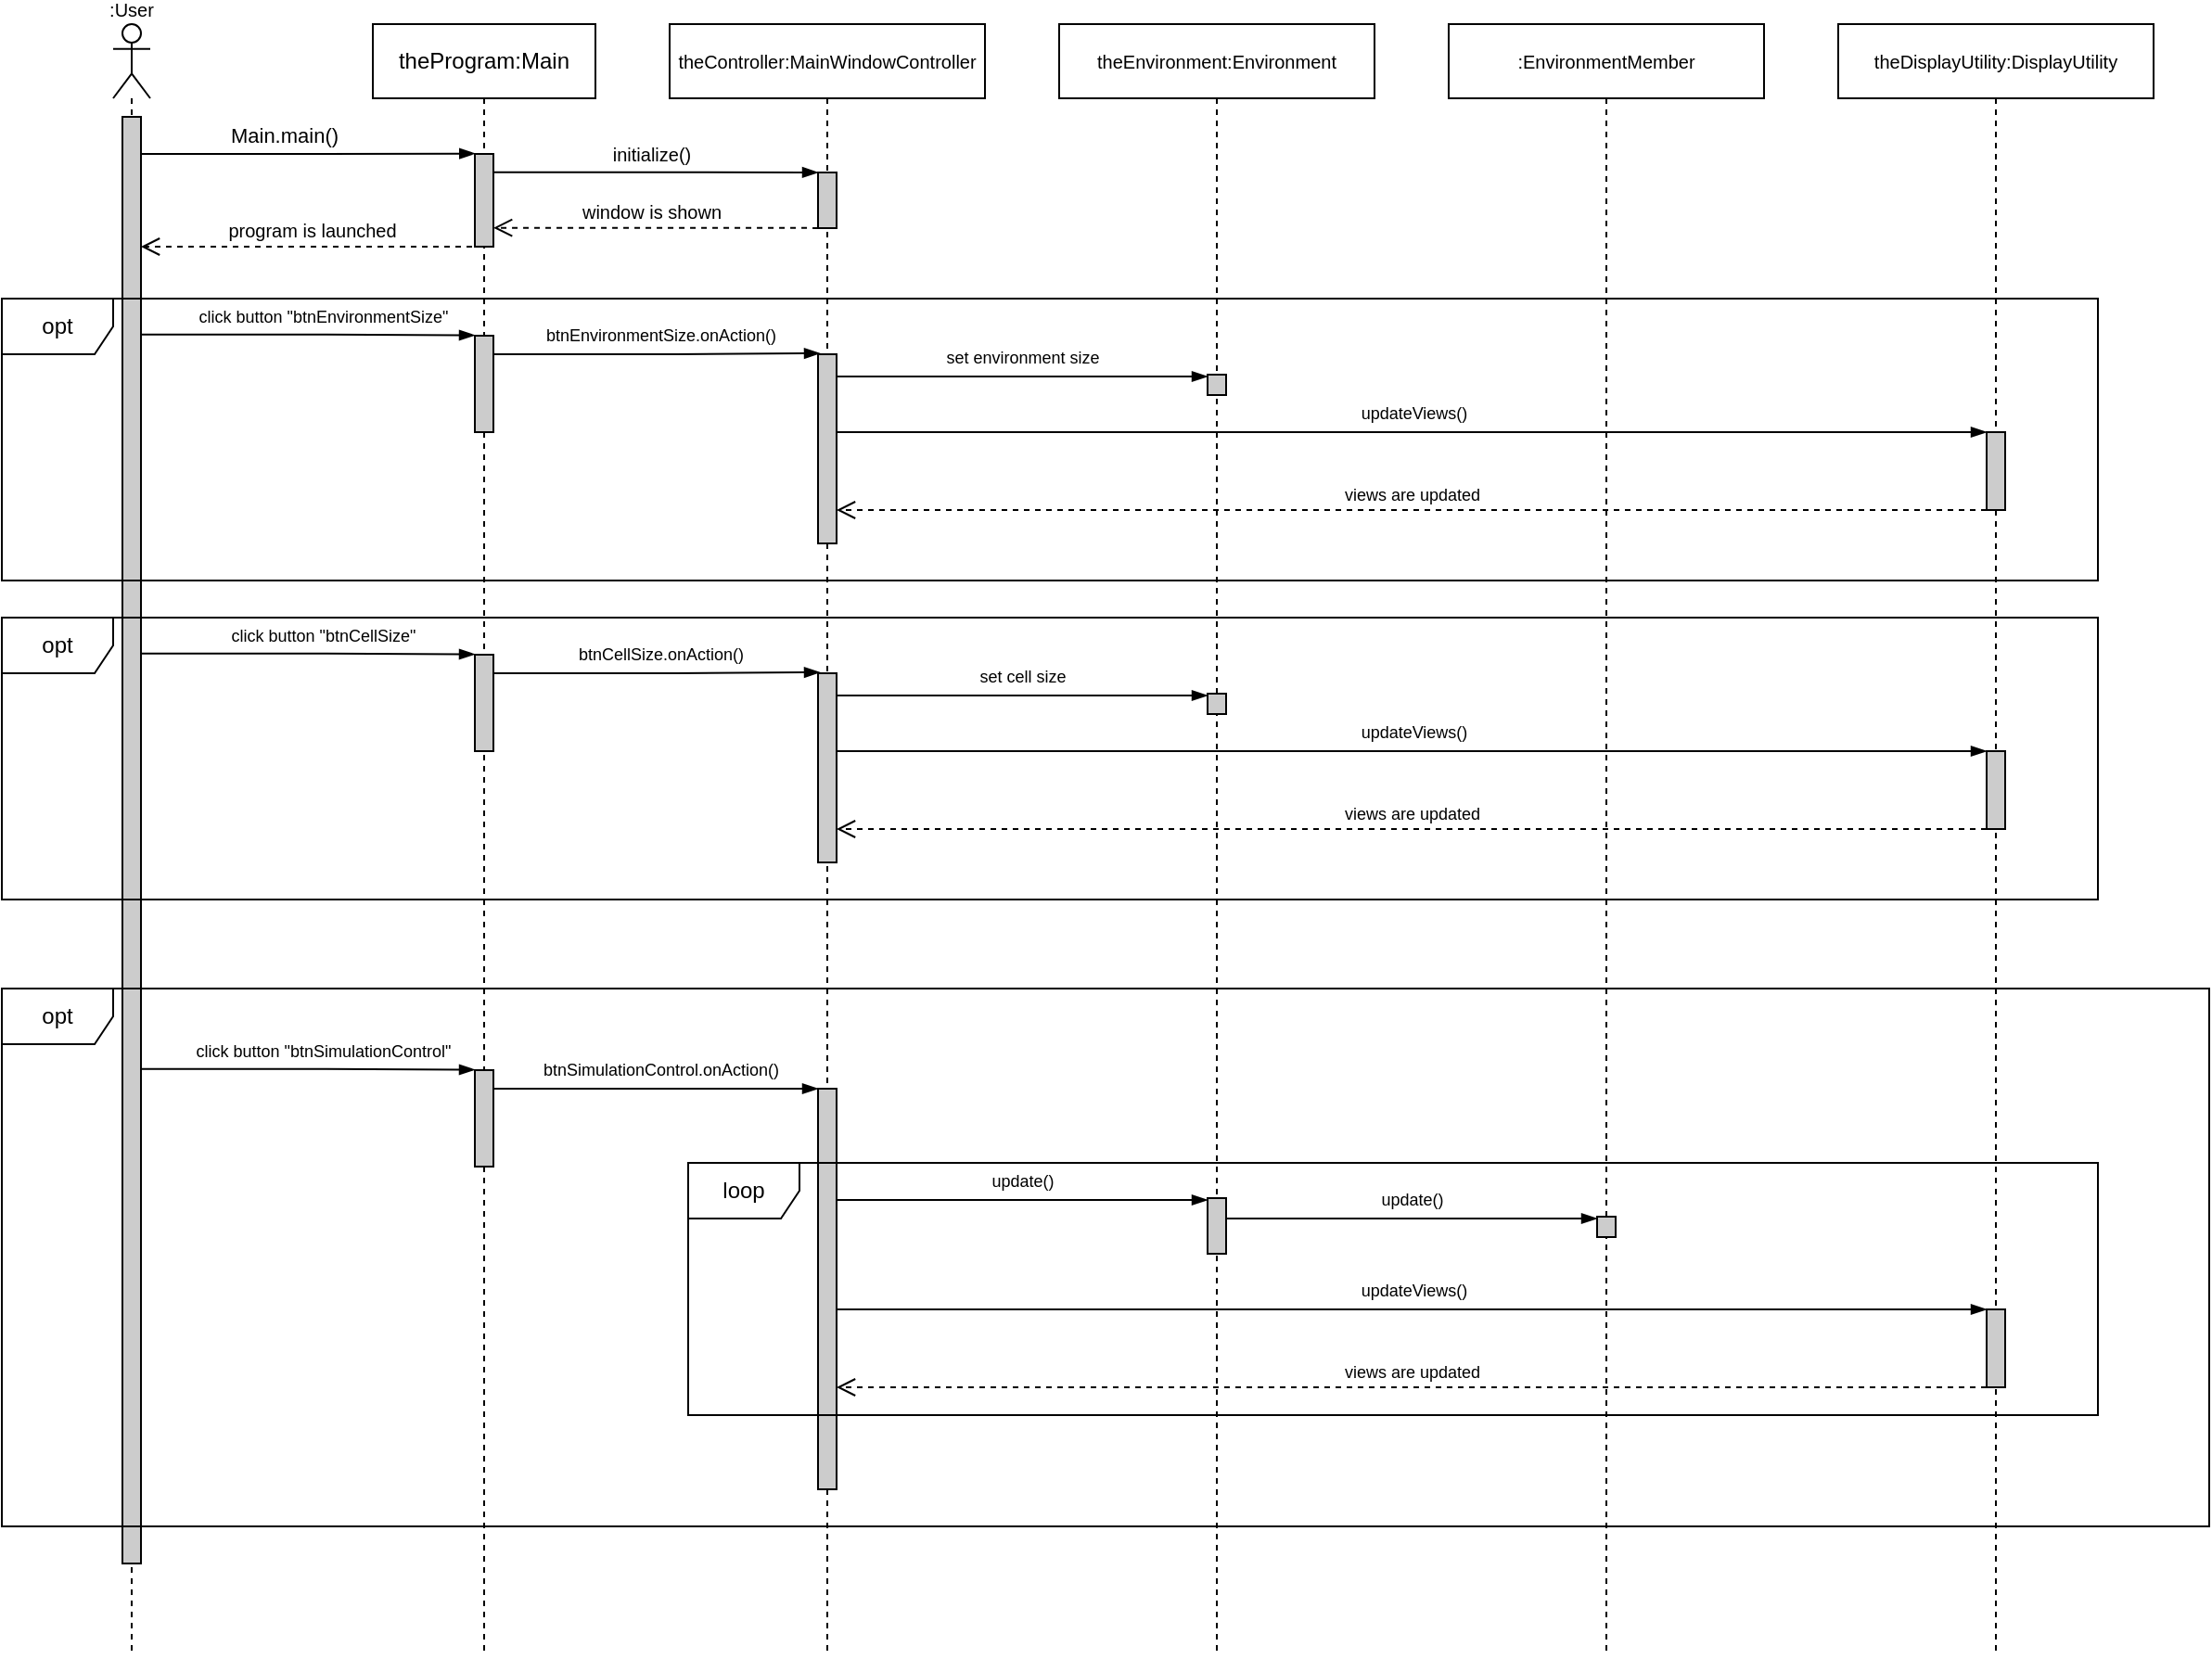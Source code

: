 <mxfile>
    <diagram id="l0--sVU_I2OrggM0Ua7Y" name="Page-1">
        <mxGraphModel dx="1718" dy="1131" grid="1" gridSize="10" guides="1" tooltips="1" connect="1" arrows="1" fold="1" page="1" pageScale="1" pageWidth="850" pageHeight="1100" math="0" shadow="0">
            <root>
                <mxCell id="0"/>
                <mxCell id="1" parent="0"/>
                <mxCell id="7" value="theProgram:Main" style="shape=umlLifeline;perimeter=lifelinePerimeter;whiteSpace=wrap;html=1;container=1;collapsible=0;recursiveResize=0;outlineConnect=0;fillColor=none;" parent="1" vertex="1">
                    <mxGeometry x="270" y="40" width="120" height="880" as="geometry"/>
                </mxCell>
                <mxCell id="6" value="" style="html=1;points=[];perimeter=orthogonalPerimeter;fillColor=#CCCCCC;" parent="7" vertex="1">
                    <mxGeometry x="55" y="70" width="10" height="50" as="geometry"/>
                </mxCell>
                <mxCell id="31" value="" style="html=1;points=[];perimeter=orthogonalPerimeter;fillColor=#CCCCCC;" vertex="1" parent="7">
                    <mxGeometry x="55" y="168" width="10" height="52" as="geometry"/>
                </mxCell>
                <mxCell id="13" value="&lt;font style=&quot;font-size: 10px&quot;&gt;theController:MainWindowController&lt;/font&gt;" style="shape=umlLifeline;perimeter=lifelinePerimeter;html=1;container=1;collapsible=0;recursiveResize=0;outlineConnect=0;fillColor=none;whiteSpace=wrap;align=center;" vertex="1" parent="1">
                    <mxGeometry x="430" y="40" width="170" height="880" as="geometry"/>
                </mxCell>
                <mxCell id="14" value="" style="html=1;points=[];perimeter=orthogonalPerimeter;fillColor=#CCCCCC;" vertex="1" parent="13">
                    <mxGeometry x="80" y="80" width="10" height="30" as="geometry"/>
                </mxCell>
                <mxCell id="37" value="" style="html=1;points=[];perimeter=orthogonalPerimeter;fillColor=#CCCCCC;" vertex="1" parent="13">
                    <mxGeometry x="80" y="178" width="10" height="102" as="geometry"/>
                </mxCell>
                <mxCell id="104" value="" style="edgeStyle=elbowEdgeStyle;fontSize=12;html=1;endArrow=blockThin;endFill=1;" edge="1" parent="13">
                    <mxGeometry width="160" relative="1" as="geometry">
                        <mxPoint x="90" y="693" as="sourcePoint"/>
                        <mxPoint x="710" y="693" as="targetPoint"/>
                    </mxGeometry>
                </mxCell>
                <mxCell id="105" value="updateViews()" style="edgeLabel;html=1;align=center;verticalAlign=middle;resizable=0;points=[];fontSize=9;" vertex="1" connectable="0" parent="104">
                    <mxGeometry x="-0.057" y="-1" relative="1" as="geometry">
                        <mxPoint x="18" y="-11" as="offset"/>
                    </mxGeometry>
                </mxCell>
                <mxCell id="26" value="&lt;font style=&quot;font-size: 10px&quot;&gt;theEnvironment:Environment&lt;/font&gt;" style="shape=umlLifeline;perimeter=lifelinePerimeter;html=1;container=1;collapsible=0;recursiveResize=0;outlineConnect=0;fillColor=none;whiteSpace=wrap;align=center;" vertex="1" parent="1">
                    <mxGeometry x="640" y="40" width="170" height="880" as="geometry"/>
                </mxCell>
                <mxCell id="27" value="" style="html=1;points=[];perimeter=orthogonalPerimeter;fillColor=#CCCCCC;" vertex="1" parent="26">
                    <mxGeometry x="80" y="189" width="10" height="11" as="geometry"/>
                </mxCell>
                <mxCell id="98" value="&lt;font style=&quot;font-size: 10px&quot;&gt;:EnvironmentMember&lt;/font&gt;" style="shape=umlLifeline;perimeter=lifelinePerimeter;html=1;container=1;collapsible=0;recursiveResize=0;outlineConnect=0;fillColor=none;whiteSpace=wrap;align=center;" vertex="1" parent="1">
                    <mxGeometry x="850" y="40" width="170" height="880" as="geometry"/>
                </mxCell>
                <mxCell id="99" value="" style="html=1;points=[];perimeter=orthogonalPerimeter;fillColor=#CCCCCC;" vertex="1" parent="98">
                    <mxGeometry x="80" y="643" width="10" height="11" as="geometry"/>
                </mxCell>
                <mxCell id="100" value="&lt;font style=&quot;font-size: 10px&quot;&gt;theDisplayUtility:DisplayUtility&lt;/font&gt;" style="shape=umlLifeline;perimeter=lifelinePerimeter;html=1;container=1;collapsible=0;recursiveResize=0;outlineConnect=0;fillColor=none;whiteSpace=wrap;align=center;" vertex="1" parent="1">
                    <mxGeometry x="1060" y="40" width="170" height="880" as="geometry"/>
                </mxCell>
                <mxCell id="101" value="" style="html=1;points=[];perimeter=orthogonalPerimeter;fillColor=#CCCCCC;" vertex="1" parent="100">
                    <mxGeometry x="80" y="693" width="10" height="42" as="geometry"/>
                </mxCell>
                <mxCell id="108" value="views are updated" style="html=1;verticalAlign=bottom;endArrow=open;dashed=1;endSize=8;fontSize=9;" edge="1" parent="100">
                    <mxGeometry x="0.002" relative="1" as="geometry">
                        <mxPoint x="80" y="735" as="sourcePoint"/>
                        <mxPoint x="-540" y="735" as="targetPoint"/>
                        <mxPoint as="offset"/>
                    </mxGeometry>
                </mxCell>
                <mxCell id="109" value="" style="edgeStyle=elbowEdgeStyle;fontSize=12;html=1;endArrow=blockThin;endFill=1;" edge="1" parent="100">
                    <mxGeometry width="160" relative="1" as="geometry">
                        <mxPoint x="-540" y="220" as="sourcePoint"/>
                        <mxPoint x="80" y="220" as="targetPoint"/>
                    </mxGeometry>
                </mxCell>
                <mxCell id="110" value="updateViews()" style="edgeLabel;html=1;align=center;verticalAlign=middle;resizable=0;points=[];fontSize=9;" vertex="1" connectable="0" parent="109">
                    <mxGeometry x="-0.057" y="-1" relative="1" as="geometry">
                        <mxPoint x="18" y="-11" as="offset"/>
                    </mxGeometry>
                </mxCell>
                <mxCell id="111" value="" style="html=1;points=[];perimeter=orthogonalPerimeter;fillColor=#CCCCCC;" vertex="1" parent="100">
                    <mxGeometry x="80" y="220" width="10" height="42" as="geometry"/>
                </mxCell>
                <mxCell id="112" value="views are updated" style="html=1;verticalAlign=bottom;endArrow=open;dashed=1;endSize=8;fontSize=9;" edge="1" parent="100">
                    <mxGeometry x="0.002" relative="1" as="geometry">
                        <mxPoint x="80" y="262" as="sourcePoint"/>
                        <mxPoint x="-540" y="262" as="targetPoint"/>
                        <mxPoint as="offset"/>
                    </mxGeometry>
                </mxCell>
                <mxCell id="10" value="" style="edgeStyle=elbowEdgeStyle;fontSize=12;html=1;endArrow=blockThin;endFill=1;entryX=0.012;entryY=-0.004;entryDx=0;entryDy=0;entryPerimeter=0;" parent="1" target="6" edge="1">
                    <mxGeometry width="160" relative="1" as="geometry">
                        <mxPoint x="141" y="110" as="sourcePoint"/>
                        <mxPoint x="270" y="110" as="targetPoint"/>
                    </mxGeometry>
                </mxCell>
                <mxCell id="11" value="Main.main()" style="edgeLabel;html=1;align=center;verticalAlign=middle;resizable=0;points=[];" parent="10" vertex="1" connectable="0">
                    <mxGeometry x="-0.195" relative="1" as="geometry">
                        <mxPoint x="7" y="-10" as="offset"/>
                    </mxGeometry>
                </mxCell>
                <mxCell id="16" value="" style="edgeStyle=elbowEdgeStyle;fontSize=12;html=1;endArrow=blockThin;endFill=1;exitX=1.038;exitY=0.198;exitDx=0;exitDy=0;exitPerimeter=0;entryX=0;entryY=-0.001;entryDx=0;entryDy=0;entryPerimeter=0;" edge="1" parent="1" source="6" target="14">
                    <mxGeometry width="160" relative="1" as="geometry">
                        <mxPoint x="340" y="120" as="sourcePoint"/>
                        <mxPoint x="475" y="120" as="targetPoint"/>
                    </mxGeometry>
                </mxCell>
                <mxCell id="22" value="initialize()" style="edgeLabel;html=1;align=center;verticalAlign=middle;resizable=0;points=[];fontSize=10;" vertex="1" connectable="0" parent="16">
                    <mxGeometry x="-0.135" relative="1" as="geometry">
                        <mxPoint x="9" y="-10" as="offset"/>
                    </mxGeometry>
                </mxCell>
                <mxCell id="21" value="window is shown" style="html=1;verticalAlign=bottom;endArrow=open;dashed=1;endSize=8;fontSize=10;exitX=0.003;exitY=0.998;exitDx=0;exitDy=0;exitPerimeter=0;entryX=1.005;entryY=0.797;entryDx=0;entryDy=0;entryPerimeter=0;" edge="1" parent="1" source="14" target="6">
                    <mxGeometry x="0.029" relative="1" as="geometry">
                        <mxPoint x="490" y="150" as="sourcePoint"/>
                        <mxPoint x="410" y="150" as="targetPoint"/>
                        <mxPoint as="offset"/>
                    </mxGeometry>
                </mxCell>
                <mxCell id="28" value="program is launched" style="html=1;verticalAlign=bottom;endArrow=open;dashed=1;endSize=8;fontSize=10;" edge="1" parent="1" source="7">
                    <mxGeometry relative="1" as="geometry">
                        <mxPoint x="280" y="160" as="sourcePoint"/>
                        <mxPoint x="145" y="160" as="targetPoint"/>
                    </mxGeometry>
                </mxCell>
                <mxCell id="38" value="" style="edgeStyle=elbowEdgeStyle;fontSize=12;html=1;endArrow=blockThin;endFill=1;entryX=0.1;entryY=-0.005;entryDx=0;entryDy=0;entryPerimeter=0;" edge="1" parent="1" target="37">
                    <mxGeometry width="160" relative="1" as="geometry">
                        <mxPoint x="335" y="218" as="sourcePoint"/>
                        <mxPoint x="490" y="218" as="targetPoint"/>
                    </mxGeometry>
                </mxCell>
                <mxCell id="39" value="btnEnvironmentSize.onAction()" style="edgeLabel;html=1;align=center;verticalAlign=middle;resizable=0;points=[];fontSize=9;" vertex="1" connectable="0" parent="38">
                    <mxGeometry x="-0.436" relative="1" as="geometry">
                        <mxPoint x="40" y="-10" as="offset"/>
                    </mxGeometry>
                </mxCell>
                <mxCell id="29" value=":User" style="shape=umlLifeline;participant=umlActor;perimeter=lifelinePerimeter;whiteSpace=wrap;html=1;container=1;collapsible=0;recursiveResize=0;verticalAlign=top;spacingTop=-20;outlineConnect=0;fontSize=10;strokeColor=#000000;fillColor=none;" vertex="1" parent="1">
                    <mxGeometry x="130" y="40" width="20" height="880" as="geometry"/>
                </mxCell>
                <mxCell id="30" value="" style="html=1;points=[];perimeter=orthogonalPerimeter;fillColor=#CCCCCC;" vertex="1" parent="29">
                    <mxGeometry x="5" y="50" width="10" height="780" as="geometry"/>
                </mxCell>
                <mxCell id="35" value="" style="edgeStyle=elbowEdgeStyle;fontSize=12;html=1;endArrow=blockThin;endFill=1;entryX=0;entryY=-0.004;entryDx=0;entryDy=0;entryPerimeter=0;exitX=0.996;exitY=0.184;exitDx=0;exitDy=0;exitPerimeter=0;" edge="1" parent="1" target="31">
                    <mxGeometry width="160" relative="1" as="geometry">
                        <mxPoint x="144.96" y="207.36" as="sourcePoint"/>
                        <mxPoint x="300" y="208" as="targetPoint"/>
                    </mxGeometry>
                </mxCell>
                <mxCell id="36" value="&lt;span style=&quot;font-size: 9px;&quot;&gt;click button &quot;btnEnvironmentSize&quot;&lt;/span&gt;" style="edgeLabel;html=1;align=center;verticalAlign=middle;resizable=0;points=[];fontSize=9;" vertex="1" connectable="0" parent="35">
                    <mxGeometry x="-0.14" relative="1" as="geometry">
                        <mxPoint x="20" y="-10" as="offset"/>
                    </mxGeometry>
                </mxCell>
                <mxCell id="40" value="" style="edgeStyle=elbowEdgeStyle;fontSize=12;html=1;endArrow=blockThin;endFill=1;" edge="1" parent="1">
                    <mxGeometry width="160" relative="1" as="geometry">
                        <mxPoint x="520" y="230" as="sourcePoint"/>
                        <mxPoint x="720" y="230" as="targetPoint"/>
                    </mxGeometry>
                </mxCell>
                <mxCell id="41" value="set environment size" style="edgeLabel;html=1;align=center;verticalAlign=middle;resizable=0;points=[];fontSize=9;" vertex="1" connectable="0" parent="40">
                    <mxGeometry x="-0.057" y="-1" relative="1" as="geometry">
                        <mxPoint x="5" y="-11" as="offset"/>
                    </mxGeometry>
                </mxCell>
                <mxCell id="5" value="opt" style="shape=umlFrame;whiteSpace=wrap;html=1;fillColor=default;" parent="1" vertex="1">
                    <mxGeometry x="70" y="188" width="1130" height="152" as="geometry"/>
                </mxCell>
                <mxCell id="88" value="" style="html=1;points=[];perimeter=orthogonalPerimeter;fillColor=#CCCCCC;" vertex="1" parent="1">
                    <mxGeometry x="325" y="604" width="10" height="52" as="geometry"/>
                </mxCell>
                <mxCell id="89" value="" style="html=1;points=[];perimeter=orthogonalPerimeter;fillColor=#CCCCCC;" vertex="1" parent="1">
                    <mxGeometry x="510" y="614" width="10" height="216" as="geometry"/>
                </mxCell>
                <mxCell id="90" value="" style="html=1;points=[];perimeter=orthogonalPerimeter;fillColor=#CCCCCC;" vertex="1" parent="1">
                    <mxGeometry x="720" y="673" width="10" height="30" as="geometry"/>
                </mxCell>
                <mxCell id="91" value="" style="edgeStyle=elbowEdgeStyle;fontSize=12;html=1;endArrow=blockThin;endFill=1;" edge="1" parent="1">
                    <mxGeometry width="160" relative="1" as="geometry">
                        <mxPoint x="335" y="614" as="sourcePoint"/>
                        <mxPoint x="510" y="614" as="targetPoint"/>
                    </mxGeometry>
                </mxCell>
                <mxCell id="92" value="btnSimulationControl.onAction()" style="edgeLabel;html=1;align=center;verticalAlign=middle;resizable=0;points=[];fontSize=9;" vertex="1" connectable="0" parent="91">
                    <mxGeometry x="-0.436" relative="1" as="geometry">
                        <mxPoint x="40" y="-10" as="offset"/>
                    </mxGeometry>
                </mxCell>
                <mxCell id="93" value="" style="edgeStyle=elbowEdgeStyle;fontSize=12;html=1;endArrow=blockThin;endFill=1;entryX=0;entryY=-0.004;entryDx=0;entryDy=0;entryPerimeter=0;exitX=0.996;exitY=0.184;exitDx=0;exitDy=0;exitPerimeter=0;" edge="1" target="88" parent="1">
                    <mxGeometry width="160" relative="1" as="geometry">
                        <mxPoint x="144.96" y="603.36" as="sourcePoint"/>
                        <mxPoint x="300" y="604" as="targetPoint"/>
                    </mxGeometry>
                </mxCell>
                <mxCell id="94" value="&lt;span style=&quot;font-size: 9px&quot;&gt;click button &quot;btnSimulationControl&quot;&lt;/span&gt;" style="edgeLabel;html=1;align=center;verticalAlign=middle;resizable=0;points=[];fontSize=9;" vertex="1" connectable="0" parent="93">
                    <mxGeometry x="-0.14" relative="1" as="geometry">
                        <mxPoint x="20" y="-10" as="offset"/>
                    </mxGeometry>
                </mxCell>
                <mxCell id="95" value="" style="edgeStyle=elbowEdgeStyle;fontSize=12;html=1;endArrow=blockThin;endFill=1;" edge="1" parent="1">
                    <mxGeometry width="160" relative="1" as="geometry">
                        <mxPoint x="520" y="674" as="sourcePoint"/>
                        <mxPoint x="720" y="674" as="targetPoint"/>
                    </mxGeometry>
                </mxCell>
                <mxCell id="96" value="update()" style="edgeLabel;html=1;align=center;verticalAlign=middle;resizable=0;points=[];fontSize=9;" vertex="1" connectable="0" parent="95">
                    <mxGeometry x="-0.057" y="-1" relative="1" as="geometry">
                        <mxPoint x="5" y="-11" as="offset"/>
                    </mxGeometry>
                </mxCell>
                <mxCell id="102" value="" style="edgeStyle=elbowEdgeStyle;fontSize=12;html=1;endArrow=blockThin;endFill=1;" edge="1" parent="1">
                    <mxGeometry width="160" relative="1" as="geometry">
                        <mxPoint x="730" y="684" as="sourcePoint"/>
                        <mxPoint x="930" y="684" as="targetPoint"/>
                    </mxGeometry>
                </mxCell>
                <mxCell id="103" value="update()" style="edgeLabel;html=1;align=center;verticalAlign=middle;resizable=0;points=[];fontSize=9;" vertex="1" connectable="0" parent="102">
                    <mxGeometry x="-0.057" y="-1" relative="1" as="geometry">
                        <mxPoint x="5" y="-11" as="offset"/>
                    </mxGeometry>
                </mxCell>
                <mxCell id="107" value="loop" style="shape=umlFrame;whiteSpace=wrap;html=1;fillColor=default;" vertex="1" parent="1">
                    <mxGeometry x="440" y="654" width="760" height="136" as="geometry"/>
                </mxCell>
                <mxCell id="113" value="" style="html=1;points=[];perimeter=orthogonalPerimeter;fillColor=#CCCCCC;" vertex="1" parent="1">
                    <mxGeometry x="325" y="380" width="10" height="52" as="geometry"/>
                </mxCell>
                <mxCell id="114" value="" style="html=1;points=[];perimeter=orthogonalPerimeter;fillColor=#CCCCCC;" vertex="1" parent="1">
                    <mxGeometry x="510" y="390" width="10" height="102" as="geometry"/>
                </mxCell>
                <mxCell id="115" value="" style="html=1;points=[];perimeter=orthogonalPerimeter;fillColor=#CCCCCC;" vertex="1" parent="1">
                    <mxGeometry x="720" y="401" width="10" height="11" as="geometry"/>
                </mxCell>
                <mxCell id="116" value="" style="edgeStyle=elbowEdgeStyle;fontSize=12;html=1;endArrow=blockThin;endFill=1;entryX=0.1;entryY=-0.005;entryDx=0;entryDy=0;entryPerimeter=0;" edge="1" parent="1" target="114">
                    <mxGeometry width="160" relative="1" as="geometry">
                        <mxPoint x="335" y="390" as="sourcePoint"/>
                        <mxPoint x="490" y="390" as="targetPoint"/>
                    </mxGeometry>
                </mxCell>
                <mxCell id="117" value="btnCellSize.onAction()" style="edgeLabel;html=1;align=center;verticalAlign=middle;resizable=0;points=[];fontSize=9;" vertex="1" connectable="0" parent="116">
                    <mxGeometry x="-0.436" relative="1" as="geometry">
                        <mxPoint x="40" y="-10" as="offset"/>
                    </mxGeometry>
                </mxCell>
                <mxCell id="118" value="" style="edgeStyle=elbowEdgeStyle;fontSize=12;html=1;endArrow=blockThin;endFill=1;entryX=0;entryY=-0.004;entryDx=0;entryDy=0;entryPerimeter=0;exitX=0.996;exitY=0.184;exitDx=0;exitDy=0;exitPerimeter=0;" edge="1" parent="1" target="113">
                    <mxGeometry width="160" relative="1" as="geometry">
                        <mxPoint x="144.96" y="379.36" as="sourcePoint"/>
                        <mxPoint x="300" y="380" as="targetPoint"/>
                    </mxGeometry>
                </mxCell>
                <mxCell id="119" value="&lt;span style=&quot;font-size: 9px&quot;&gt;click button &quot;btnCellSize&quot;&lt;/span&gt;" style="edgeLabel;html=1;align=center;verticalAlign=middle;resizable=0;points=[];fontSize=9;" vertex="1" connectable="0" parent="118">
                    <mxGeometry x="-0.14" relative="1" as="geometry">
                        <mxPoint x="20" y="-10" as="offset"/>
                    </mxGeometry>
                </mxCell>
                <mxCell id="120" value="" style="edgeStyle=elbowEdgeStyle;fontSize=12;html=1;endArrow=blockThin;endFill=1;" edge="1" parent="1">
                    <mxGeometry width="160" relative="1" as="geometry">
                        <mxPoint x="520" y="402.0" as="sourcePoint"/>
                        <mxPoint x="720" y="402.0" as="targetPoint"/>
                    </mxGeometry>
                </mxCell>
                <mxCell id="121" value="set cell size" style="edgeLabel;html=1;align=center;verticalAlign=middle;resizable=0;points=[];fontSize=9;" vertex="1" connectable="0" parent="120">
                    <mxGeometry x="-0.057" y="-1" relative="1" as="geometry">
                        <mxPoint x="5" y="-11" as="offset"/>
                    </mxGeometry>
                </mxCell>
                <mxCell id="122" value="opt" style="shape=umlFrame;whiteSpace=wrap;html=1;fillColor=default;" vertex="1" parent="1">
                    <mxGeometry x="70" y="360" width="1130" height="152" as="geometry"/>
                </mxCell>
                <mxCell id="123" value="" style="edgeStyle=elbowEdgeStyle;fontSize=12;html=1;endArrow=blockThin;endFill=1;" edge="1" parent="1">
                    <mxGeometry width="160" relative="1" as="geometry">
                        <mxPoint x="520" y="432.0" as="sourcePoint"/>
                        <mxPoint x="1140.0" y="432.0" as="targetPoint"/>
                    </mxGeometry>
                </mxCell>
                <mxCell id="124" value="updateViews()" style="edgeLabel;html=1;align=center;verticalAlign=middle;resizable=0;points=[];fontSize=9;" vertex="1" connectable="0" parent="123">
                    <mxGeometry x="-0.057" y="-1" relative="1" as="geometry">
                        <mxPoint x="18" y="-11" as="offset"/>
                    </mxGeometry>
                </mxCell>
                <mxCell id="125" value="" style="html=1;points=[];perimeter=orthogonalPerimeter;fillColor=#CCCCCC;" vertex="1" parent="1">
                    <mxGeometry x="1140" y="432" width="10" height="42" as="geometry"/>
                </mxCell>
                <mxCell id="126" value="views are updated" style="html=1;verticalAlign=bottom;endArrow=open;dashed=1;endSize=8;fontSize=9;" edge="1" parent="1">
                    <mxGeometry x="0.002" relative="1" as="geometry">
                        <mxPoint x="1140.0" y="474.0" as="sourcePoint"/>
                        <mxPoint x="520" y="474.0" as="targetPoint"/>
                        <mxPoint as="offset"/>
                    </mxGeometry>
                </mxCell>
                <mxCell id="127" value="opt" style="shape=umlFrame;whiteSpace=wrap;html=1;fillColor=default;" vertex="1" parent="1">
                    <mxGeometry x="70" y="560" width="1190" height="290" as="geometry"/>
                </mxCell>
            </root>
        </mxGraphModel>
    </diagram>
</mxfile>